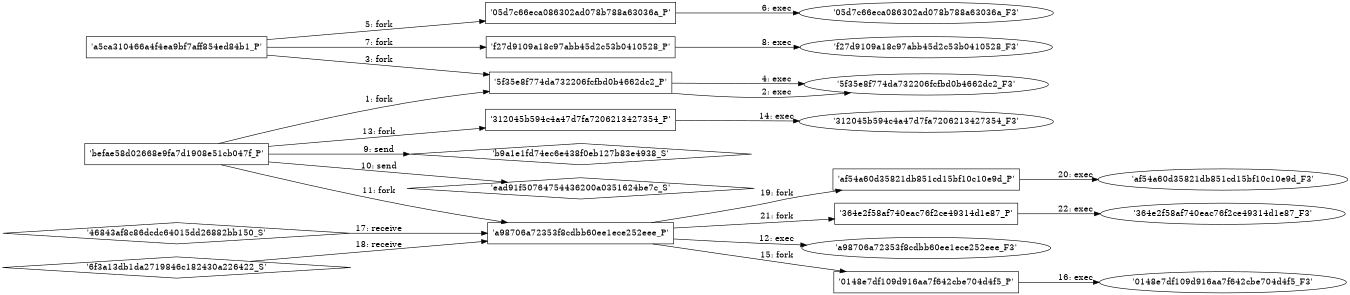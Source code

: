 digraph "D:\Learning\Paper\apt\基于CTI的攻击预警\Dataset\攻击图\ASGfromALLCTI\Microsoft Patch Tuesday — January 2019 Vulnerability disclosures and Snort coverage.dot" {
rankdir="LR"
size="9"
fixedsize="false"
splines="true"
nodesep=0.3
ranksep=0
fontsize=10
overlap="scalexy"
engine= "neato"
	"'befae58d02668e9fa7d1908e51cb047f_P'" [node_type=Process shape=box]
	"'5f35e8f774da732206fcfbd0b4662dc2_P'" [node_type=Process shape=box]
	"'befae58d02668e9fa7d1908e51cb047f_P'" -> "'5f35e8f774da732206fcfbd0b4662dc2_P'" [label="1: fork"]
	"'5f35e8f774da732206fcfbd0b4662dc2_P'" [node_type=Process shape=box]
	"'5f35e8f774da732206fcfbd0b4662dc2_F3'" [node_type=File shape=ellipse]
	"'5f35e8f774da732206fcfbd0b4662dc2_P'" -> "'5f35e8f774da732206fcfbd0b4662dc2_F3'" [label="2: exec"]
	"'a5ca310466a4f4ea9bf7aff854ed84b1_P'" [node_type=Process shape=box]
	"'5f35e8f774da732206fcfbd0b4662dc2_P'" [node_type=Process shape=box]
	"'a5ca310466a4f4ea9bf7aff854ed84b1_P'" -> "'5f35e8f774da732206fcfbd0b4662dc2_P'" [label="3: fork"]
	"'5f35e8f774da732206fcfbd0b4662dc2_P'" [node_type=Process shape=box]
	"'5f35e8f774da732206fcfbd0b4662dc2_F3'" [node_type=File shape=ellipse]
	"'5f35e8f774da732206fcfbd0b4662dc2_P'" -> "'5f35e8f774da732206fcfbd0b4662dc2_F3'" [label="4: exec"]
	"'a5ca310466a4f4ea9bf7aff854ed84b1_P'" [node_type=Process shape=box]
	"'05d7c66eca086302ad078b788a63036a_P'" [node_type=Process shape=box]
	"'a5ca310466a4f4ea9bf7aff854ed84b1_P'" -> "'05d7c66eca086302ad078b788a63036a_P'" [label="5: fork"]
	"'05d7c66eca086302ad078b788a63036a_P'" [node_type=Process shape=box]
	"'05d7c66eca086302ad078b788a63036a_F3'" [node_type=File shape=ellipse]
	"'05d7c66eca086302ad078b788a63036a_P'" -> "'05d7c66eca086302ad078b788a63036a_F3'" [label="6: exec"]
	"'a5ca310466a4f4ea9bf7aff854ed84b1_P'" [node_type=Process shape=box]
	"'f27d9109a18c97abb45d2c53b0410528_P'" [node_type=Process shape=box]
	"'a5ca310466a4f4ea9bf7aff854ed84b1_P'" -> "'f27d9109a18c97abb45d2c53b0410528_P'" [label="7: fork"]
	"'f27d9109a18c97abb45d2c53b0410528_P'" [node_type=Process shape=box]
	"'f27d9109a18c97abb45d2c53b0410528_F3'" [node_type=File shape=ellipse]
	"'f27d9109a18c97abb45d2c53b0410528_P'" -> "'f27d9109a18c97abb45d2c53b0410528_F3'" [label="8: exec"]
	"'b9a1e1fd74ec6e438f0eb127b83e4938_S'" [node_type=Socket shape=diamond]
	"'befae58d02668e9fa7d1908e51cb047f_P'" [node_type=Process shape=box]
	"'befae58d02668e9fa7d1908e51cb047f_P'" -> "'b9a1e1fd74ec6e438f0eb127b83e4938_S'" [label="9: send"]
	"'ead91f50764754436200a0351624be7c_S'" [node_type=Socket shape=diamond]
	"'befae58d02668e9fa7d1908e51cb047f_P'" [node_type=Process shape=box]
	"'befae58d02668e9fa7d1908e51cb047f_P'" -> "'ead91f50764754436200a0351624be7c_S'" [label="10: send"]
	"'befae58d02668e9fa7d1908e51cb047f_P'" [node_type=Process shape=box]
	"'a98706a72353f8cdbb60ee1ece252eee_P'" [node_type=Process shape=box]
	"'befae58d02668e9fa7d1908e51cb047f_P'" -> "'a98706a72353f8cdbb60ee1ece252eee_P'" [label="11: fork"]
	"'a98706a72353f8cdbb60ee1ece252eee_P'" [node_type=Process shape=box]
	"'a98706a72353f8cdbb60ee1ece252eee_F3'" [node_type=File shape=ellipse]
	"'a98706a72353f8cdbb60ee1ece252eee_P'" -> "'a98706a72353f8cdbb60ee1ece252eee_F3'" [label="12: exec"]
	"'befae58d02668e9fa7d1908e51cb047f_P'" [node_type=Process shape=box]
	"'312045b594c4a47d7fa7206213427354_P'" [node_type=Process shape=box]
	"'befae58d02668e9fa7d1908e51cb047f_P'" -> "'312045b594c4a47d7fa7206213427354_P'" [label="13: fork"]
	"'312045b594c4a47d7fa7206213427354_P'" [node_type=Process shape=box]
	"'312045b594c4a47d7fa7206213427354_F3'" [node_type=File shape=ellipse]
	"'312045b594c4a47d7fa7206213427354_P'" -> "'312045b594c4a47d7fa7206213427354_F3'" [label="14: exec"]
	"'a98706a72353f8cdbb60ee1ece252eee_P'" [node_type=Process shape=box]
	"'0148e7df109d916aa7f642cbe704d4f5_P'" [node_type=Process shape=box]
	"'a98706a72353f8cdbb60ee1ece252eee_P'" -> "'0148e7df109d916aa7f642cbe704d4f5_P'" [label="15: fork"]
	"'0148e7df109d916aa7f642cbe704d4f5_P'" [node_type=Process shape=box]
	"'0148e7df109d916aa7f642cbe704d4f5_F3'" [node_type=File shape=ellipse]
	"'0148e7df109d916aa7f642cbe704d4f5_P'" -> "'0148e7df109d916aa7f642cbe704d4f5_F3'" [label="16: exec"]
	"'a98706a72353f8cdbb60ee1ece252eee_P'" [node_type=Process shape=box]
	"'46843af8c86dcdc64015dd26882bb150_S'" [node_type=Socket shape=diamond]
	"'46843af8c86dcdc64015dd26882bb150_S'" -> "'a98706a72353f8cdbb60ee1ece252eee_P'" [label="17: receive"]
	"'a98706a72353f8cdbb60ee1ece252eee_P'" [node_type=Process shape=box]
	"'6f3a13db1da2719846c182430a226422_S'" [node_type=Socket shape=diamond]
	"'6f3a13db1da2719846c182430a226422_S'" -> "'a98706a72353f8cdbb60ee1ece252eee_P'" [label="18: receive"]
	"'a98706a72353f8cdbb60ee1ece252eee_P'" [node_type=Process shape=box]
	"'af54a60d35821db851cd15bf10c10e9d_P'" [node_type=Process shape=box]
	"'a98706a72353f8cdbb60ee1ece252eee_P'" -> "'af54a60d35821db851cd15bf10c10e9d_P'" [label="19: fork"]
	"'af54a60d35821db851cd15bf10c10e9d_P'" [node_type=Process shape=box]
	"'af54a60d35821db851cd15bf10c10e9d_F3'" [node_type=File shape=ellipse]
	"'af54a60d35821db851cd15bf10c10e9d_P'" -> "'af54a60d35821db851cd15bf10c10e9d_F3'" [label="20: exec"]
	"'a98706a72353f8cdbb60ee1ece252eee_P'" [node_type=Process shape=box]
	"'364e2f58af740eac76f2ce49314d1e87_P'" [node_type=Process shape=box]
	"'a98706a72353f8cdbb60ee1ece252eee_P'" -> "'364e2f58af740eac76f2ce49314d1e87_P'" [label="21: fork"]
	"'364e2f58af740eac76f2ce49314d1e87_P'" [node_type=Process shape=box]
	"'364e2f58af740eac76f2ce49314d1e87_F3'" [node_type=File shape=ellipse]
	"'364e2f58af740eac76f2ce49314d1e87_P'" -> "'364e2f58af740eac76f2ce49314d1e87_F3'" [label="22: exec"]
}
